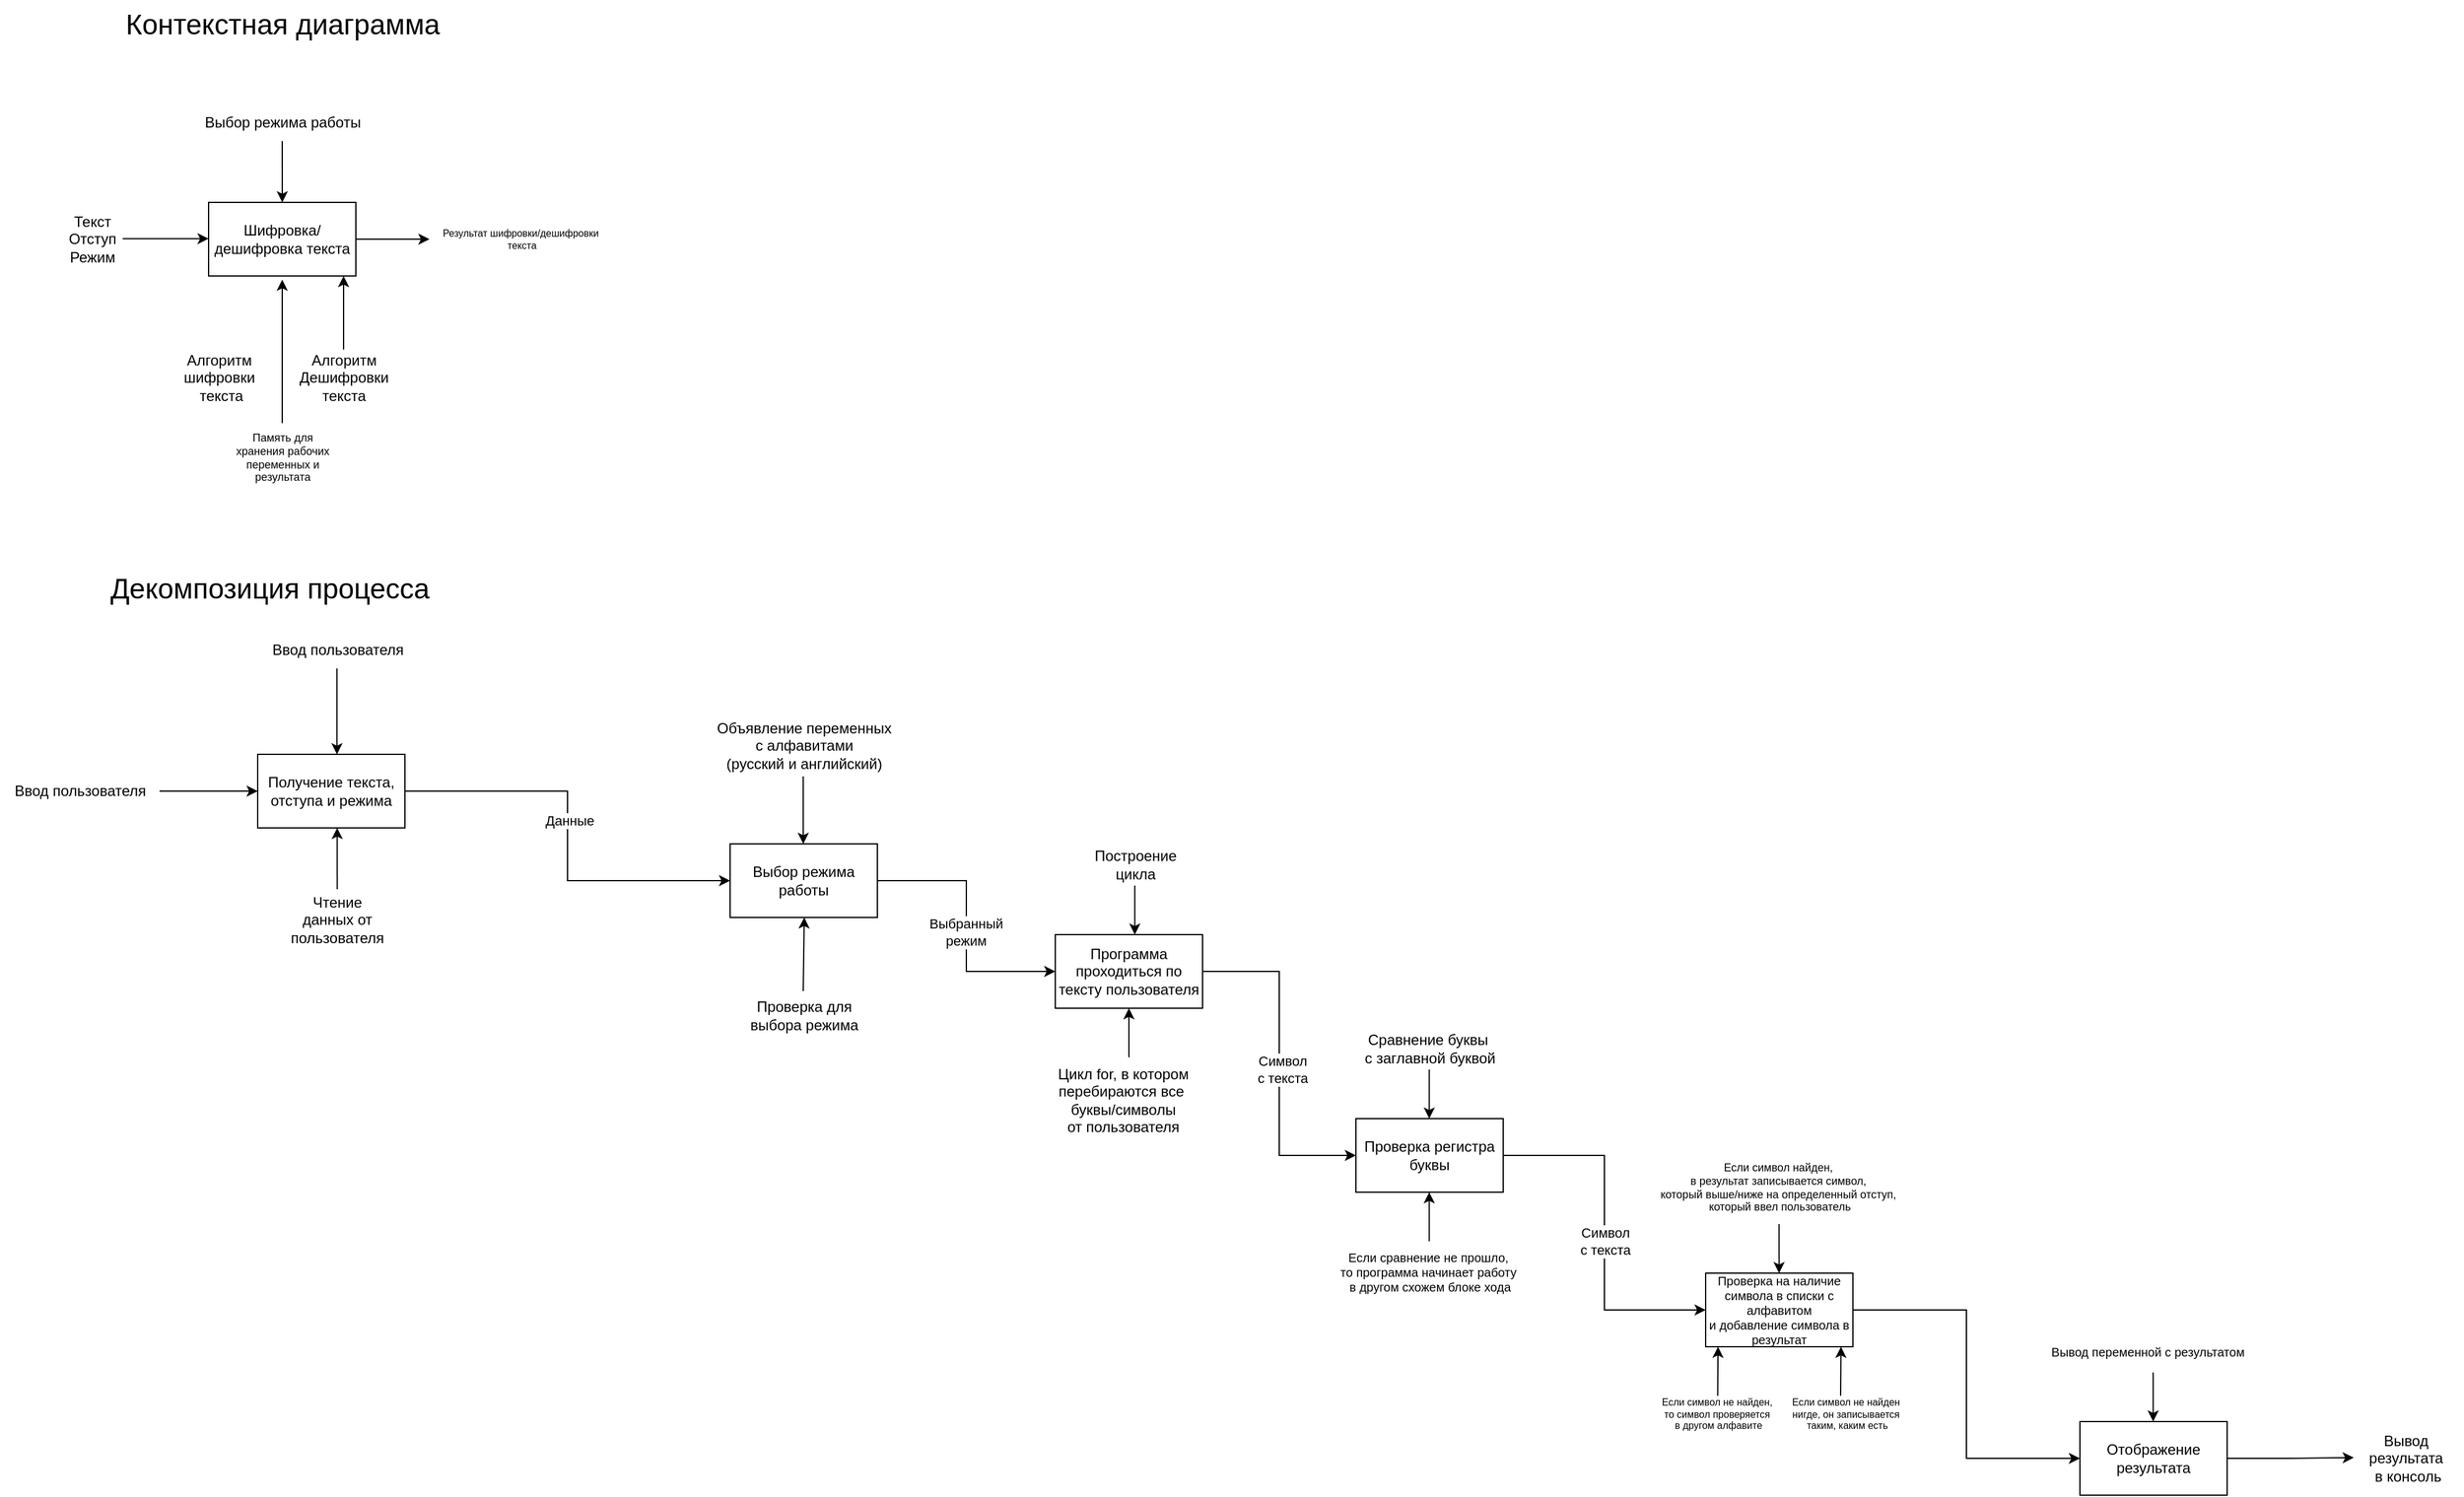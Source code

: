 <mxfile version="24.8.4">
  <diagram name="Страница — 1" id="i6U5Zhl4WnuqZG08Giuk">
    <mxGraphModel dx="719" dy="395" grid="1" gridSize="10" guides="1" tooltips="1" connect="1" arrows="1" fold="1" page="1" pageScale="1" pageWidth="827" pageHeight="1169" math="0" shadow="0">
      <root>
        <mxCell id="0" />
        <mxCell id="1" parent="0" />
        <mxCell id="CR9T_Th7rdDnl8kwBN-4-13" style="edgeStyle=orthogonalEdgeStyle;rounded=0;orthogonalLoop=1;jettySize=auto;html=1;" edge="1" parent="1" source="CR9T_Th7rdDnl8kwBN-4-1">
          <mxGeometry relative="1" as="geometry">
            <mxPoint x="370" y="230" as="targetPoint" />
          </mxGeometry>
        </mxCell>
        <mxCell id="CR9T_Th7rdDnl8kwBN-4-1" value="Шифровка/дешифровка текста" style="rounded=0;whiteSpace=wrap;html=1;" vertex="1" parent="1">
          <mxGeometry x="190" y="200" width="120" height="60" as="geometry" />
        </mxCell>
        <mxCell id="CR9T_Th7rdDnl8kwBN-4-4" value="" style="endArrow=classic;html=1;rounded=0;" edge="1" parent="1">
          <mxGeometry width="50" height="50" relative="1" as="geometry">
            <mxPoint x="120" y="229.58" as="sourcePoint" />
            <mxPoint x="190" y="229.58" as="targetPoint" />
          </mxGeometry>
        </mxCell>
        <mxCell id="CR9T_Th7rdDnl8kwBN-4-5" value="Текст&lt;div&gt;Отступ&lt;/div&gt;&lt;div&gt;Режим&lt;/div&gt;" style="text;html=1;align=center;verticalAlign=middle;resizable=0;points=[];autosize=1;strokeColor=none;fillColor=none;" vertex="1" parent="1">
          <mxGeometry x="65" y="200" width="60" height="60" as="geometry" />
        </mxCell>
        <mxCell id="CR9T_Th7rdDnl8kwBN-4-8" value="Алгоритм&amp;nbsp;&lt;div&gt;шифровки&amp;nbsp;&lt;div&gt;текста&lt;/div&gt;&lt;/div&gt;" style="text;html=1;align=center;verticalAlign=middle;resizable=0;points=[];autosize=1;strokeColor=none;fillColor=none;" vertex="1" parent="1">
          <mxGeometry x="160" y="313" width="80" height="60" as="geometry" />
        </mxCell>
        <mxCell id="CR9T_Th7rdDnl8kwBN-4-9" value="" style="endArrow=classic;html=1;rounded=0;entryX=0.75;entryY=1;entryDx=0;entryDy=0;" edge="1" parent="1">
          <mxGeometry width="50" height="50" relative="1" as="geometry">
            <mxPoint x="300" y="320" as="sourcePoint" />
            <mxPoint x="300" y="260" as="targetPoint" />
          </mxGeometry>
        </mxCell>
        <mxCell id="CR9T_Th7rdDnl8kwBN-4-10" value="Алгоритм&lt;div&gt;Дешифровки&lt;/div&gt;&lt;div&gt;текста&lt;/div&gt;" style="text;html=1;align=center;verticalAlign=middle;resizable=0;points=[];autosize=1;strokeColor=none;fillColor=none;" vertex="1" parent="1">
          <mxGeometry x="250" y="313" width="100" height="60" as="geometry" />
        </mxCell>
        <mxCell id="CR9T_Th7rdDnl8kwBN-4-11" value="" style="endArrow=classic;html=1;rounded=0;" edge="1" parent="1">
          <mxGeometry width="50" height="50" relative="1" as="geometry">
            <mxPoint x="250" y="380" as="sourcePoint" />
            <mxPoint x="250" y="263" as="targetPoint" />
          </mxGeometry>
        </mxCell>
        <mxCell id="CR9T_Th7rdDnl8kwBN-4-12" value="Память для&lt;div style=&quot;font-size: 9px;&quot;&gt;хранения рабочих&lt;/div&gt;&lt;div style=&quot;font-size: 9px;&quot;&gt;переменных и&lt;/div&gt;&lt;div style=&quot;font-size: 9px;&quot;&gt;результата&lt;/div&gt;" style="text;html=1;align=center;verticalAlign=middle;resizable=0;points=[];autosize=1;strokeColor=none;fillColor=none;fontSize=9;" vertex="1" parent="1">
          <mxGeometry x="200" y="378" width="100" height="60" as="geometry" />
        </mxCell>
        <mxCell id="CR9T_Th7rdDnl8kwBN-4-14" value="Результат шифровки/дешифровки&amp;nbsp;&lt;div style=&quot;font-size: 8px;&quot;&gt;текста&lt;/div&gt;" style="text;html=1;align=center;verticalAlign=middle;resizable=0;points=[];autosize=1;strokeColor=none;fillColor=none;fontSize=8;" vertex="1" parent="1">
          <mxGeometry x="370" y="215" width="150" height="30" as="geometry" />
        </mxCell>
        <mxCell id="CR9T_Th7rdDnl8kwBN-4-15" value="" style="endArrow=classic;html=1;rounded=0;entryX=0.417;entryY=0;entryDx=0;entryDy=0;entryPerimeter=0;" edge="1" parent="1">
          <mxGeometry width="50" height="50" relative="1" as="geometry">
            <mxPoint x="250" y="150" as="sourcePoint" />
            <mxPoint x="250.04" y="200" as="targetPoint" />
          </mxGeometry>
        </mxCell>
        <mxCell id="CR9T_Th7rdDnl8kwBN-4-16" value="Выбор режима работы" style="text;html=1;align=center;verticalAlign=middle;resizable=0;points=[];autosize=1;strokeColor=none;fillColor=none;" vertex="1" parent="1">
          <mxGeometry x="175" y="120" width="150" height="30" as="geometry" />
        </mxCell>
        <mxCell id="CR9T_Th7rdDnl8kwBN-4-17" value="Контекстная диаграмма" style="text;html=1;align=center;verticalAlign=middle;resizable=0;points=[];autosize=1;strokeColor=none;fillColor=none;fontSize=23;" vertex="1" parent="1">
          <mxGeometry x="110" y="35" width="280" height="40" as="geometry" />
        </mxCell>
        <mxCell id="CR9T_Th7rdDnl8kwBN-4-18" value="Декомпозиция процесса" style="text;html=1;align=center;verticalAlign=middle;whiteSpace=wrap;rounded=0;fontSize=23;" vertex="1" parent="1">
          <mxGeometry x="80" y="500" width="320" height="30" as="geometry" />
        </mxCell>
        <mxCell id="CR9T_Th7rdDnl8kwBN-4-27" style="edgeStyle=orthogonalEdgeStyle;rounded=0;orthogonalLoop=1;jettySize=auto;html=1;entryX=0;entryY=0.5;entryDx=0;entryDy=0;" edge="1" parent="1" source="CR9T_Th7rdDnl8kwBN-4-19" target="CR9T_Th7rdDnl8kwBN-4-29">
          <mxGeometry relative="1" as="geometry">
            <mxPoint x="510" y="680" as="targetPoint" />
          </mxGeometry>
        </mxCell>
        <mxCell id="CR9T_Th7rdDnl8kwBN-4-28" value="Данные" style="edgeLabel;html=1;align=center;verticalAlign=middle;resizable=0;points=[];" vertex="1" connectable="0" parent="CR9T_Th7rdDnl8kwBN-4-27">
          <mxGeometry x="-0.075" y="1" relative="1" as="geometry">
            <mxPoint as="offset" />
          </mxGeometry>
        </mxCell>
        <mxCell id="CR9T_Th7rdDnl8kwBN-4-19" value="Получение текста, отступа и режима" style="rounded=0;whiteSpace=wrap;html=1;" vertex="1" parent="1">
          <mxGeometry x="230" y="650" width="120" height="60" as="geometry" />
        </mxCell>
        <mxCell id="CR9T_Th7rdDnl8kwBN-4-20" value="" style="endArrow=classic;html=1;rounded=0;" edge="1" parent="1">
          <mxGeometry width="50" height="50" relative="1" as="geometry">
            <mxPoint x="150" y="680" as="sourcePoint" />
            <mxPoint x="230" y="680" as="targetPoint" />
          </mxGeometry>
        </mxCell>
        <mxCell id="CR9T_Th7rdDnl8kwBN-4-21" value="Ввод пользователя" style="text;html=1;align=center;verticalAlign=middle;resizable=0;points=[];autosize=1;strokeColor=none;fillColor=none;" vertex="1" parent="1">
          <mxGeometry x="20" y="665" width="130" height="30" as="geometry" />
        </mxCell>
        <mxCell id="CR9T_Th7rdDnl8kwBN-4-22" value="" style="endArrow=classic;html=1;rounded=0;" edge="1" parent="1">
          <mxGeometry width="50" height="50" relative="1" as="geometry">
            <mxPoint x="294.6" y="580" as="sourcePoint" />
            <mxPoint x="294.6" y="650" as="targetPoint" />
          </mxGeometry>
        </mxCell>
        <mxCell id="CR9T_Th7rdDnl8kwBN-4-23" value="Ввод пользователя" style="text;html=1;align=center;verticalAlign=middle;resizable=0;points=[];autosize=1;strokeColor=none;fillColor=none;" vertex="1" parent="1">
          <mxGeometry x="230" y="550" width="130" height="30" as="geometry" />
        </mxCell>
        <mxCell id="CR9T_Th7rdDnl8kwBN-4-24" value="Чтение данных от пользователя" style="text;html=1;align=center;verticalAlign=middle;whiteSpace=wrap;rounded=0;" vertex="1" parent="1">
          <mxGeometry x="265" y="770" width="60" height="30" as="geometry" />
        </mxCell>
        <mxCell id="CR9T_Th7rdDnl8kwBN-4-26" value="" style="endArrow=classic;html=1;rounded=0;entryX=0.583;entryY=1;entryDx=0;entryDy=0;entryPerimeter=0;" edge="1" parent="1">
          <mxGeometry width="50" height="50" relative="1" as="geometry">
            <mxPoint x="294.81" y="760" as="sourcePoint" />
            <mxPoint x="294.77" y="710.0" as="targetPoint" />
          </mxGeometry>
        </mxCell>
        <mxCell id="CR9T_Th7rdDnl8kwBN-4-77" style="edgeStyle=orthogonalEdgeStyle;rounded=0;orthogonalLoop=1;jettySize=auto;html=1;entryX=0;entryY=0.5;entryDx=0;entryDy=0;" edge="1" parent="1" source="CR9T_Th7rdDnl8kwBN-4-29" target="CR9T_Th7rdDnl8kwBN-4-41">
          <mxGeometry relative="1" as="geometry" />
        </mxCell>
        <mxCell id="CR9T_Th7rdDnl8kwBN-4-81" value="Выбранный&lt;div&gt;режим&lt;/div&gt;" style="edgeLabel;html=1;align=center;verticalAlign=middle;resizable=0;points=[];" vertex="1" connectable="0" parent="CR9T_Th7rdDnl8kwBN-4-77">
          <mxGeometry x="0.047" y="-1" relative="1" as="geometry">
            <mxPoint as="offset" />
          </mxGeometry>
        </mxCell>
        <mxCell id="CR9T_Th7rdDnl8kwBN-4-29" value="Выбор режима работы" style="rounded=0;whiteSpace=wrap;html=1;" vertex="1" parent="1">
          <mxGeometry x="615" y="723" width="120" height="60" as="geometry" />
        </mxCell>
        <mxCell id="CR9T_Th7rdDnl8kwBN-4-30" value="" style="endArrow=classic;html=1;rounded=0;" edge="1" parent="1">
          <mxGeometry width="50" height="50" relative="1" as="geometry">
            <mxPoint x="674.6" y="668" as="sourcePoint" />
            <mxPoint x="674.6" y="723" as="targetPoint" />
          </mxGeometry>
        </mxCell>
        <mxCell id="CR9T_Th7rdDnl8kwBN-4-31" value="Объявление переменных&lt;div&gt;с алфавитами&lt;/div&gt;&lt;div&gt;(русский и английский)&lt;/div&gt;" style="text;html=1;align=center;verticalAlign=middle;resizable=0;points=[];autosize=1;strokeColor=none;fillColor=none;" vertex="1" parent="1">
          <mxGeometry x="590" y="613" width="170" height="60" as="geometry" />
        </mxCell>
        <mxCell id="CR9T_Th7rdDnl8kwBN-4-32" value="" style="endArrow=classic;html=1;rounded=0;entryX=0.43;entryY=1.037;entryDx=0;entryDy=0;entryPerimeter=0;" edge="1" parent="1">
          <mxGeometry width="50" height="50" relative="1" as="geometry">
            <mxPoint x="674.6" y="843" as="sourcePoint" />
            <mxPoint x="675.4" y="783" as="targetPoint" />
          </mxGeometry>
        </mxCell>
        <mxCell id="CR9T_Th7rdDnl8kwBN-4-33" value="Проверка для&lt;div&gt;выбора режима&lt;/div&gt;" style="text;html=1;align=center;verticalAlign=middle;resizable=0;points=[];autosize=1;strokeColor=none;fillColor=none;" vertex="1" parent="1">
          <mxGeometry x="620" y="843" width="110" height="40" as="geometry" />
        </mxCell>
        <mxCell id="CR9T_Th7rdDnl8kwBN-4-78" style="edgeStyle=orthogonalEdgeStyle;rounded=0;orthogonalLoop=1;jettySize=auto;html=1;entryX=0;entryY=0.5;entryDx=0;entryDy=0;" edge="1" parent="1" source="CR9T_Th7rdDnl8kwBN-4-41" target="CR9T_Th7rdDnl8kwBN-4-47">
          <mxGeometry relative="1" as="geometry" />
        </mxCell>
        <mxCell id="CR9T_Th7rdDnl8kwBN-4-82" value="Символ&lt;div&gt;с текста&lt;/div&gt;" style="edgeLabel;html=1;align=center;verticalAlign=middle;resizable=0;points=[];" vertex="1" connectable="0" parent="CR9T_Th7rdDnl8kwBN-4-78">
          <mxGeometry x="0.037" y="2" relative="1" as="geometry">
            <mxPoint as="offset" />
          </mxGeometry>
        </mxCell>
        <mxCell id="CR9T_Th7rdDnl8kwBN-4-41" value="Программа проходиться по тексту пользователя" style="rounded=0;whiteSpace=wrap;html=1;" vertex="1" parent="1">
          <mxGeometry x="880" y="797" width="120" height="60" as="geometry" />
        </mxCell>
        <mxCell id="CR9T_Th7rdDnl8kwBN-4-42" value="" style="endArrow=classic;html=1;rounded=0;entryX=0.5;entryY=0;entryDx=0;entryDy=0;" edge="1" parent="1">
          <mxGeometry width="50" height="50" relative="1" as="geometry">
            <mxPoint x="944.79" y="757" as="sourcePoint" />
            <mxPoint x="944.79" y="797" as="targetPoint" />
          </mxGeometry>
        </mxCell>
        <mxCell id="CR9T_Th7rdDnl8kwBN-4-43" value="Построение&lt;div&gt;цикла&lt;/div&gt;" style="text;html=1;align=center;verticalAlign=middle;resizable=0;points=[];autosize=1;strokeColor=none;fillColor=none;" vertex="1" parent="1">
          <mxGeometry x="900" y="720" width="90" height="40" as="geometry" />
        </mxCell>
        <mxCell id="CR9T_Th7rdDnl8kwBN-4-44" value="" style="endArrow=classic;html=1;rounded=0;" edge="1" parent="1">
          <mxGeometry width="50" height="50" relative="1" as="geometry">
            <mxPoint x="940" y="897" as="sourcePoint" />
            <mxPoint x="940" y="857" as="targetPoint" />
          </mxGeometry>
        </mxCell>
        <mxCell id="CR9T_Th7rdDnl8kwBN-4-45" value="Цикл for, в котором&lt;div&gt;перебираются все&amp;nbsp;&lt;/div&gt;&lt;div&gt;буквы/символы&lt;/div&gt;&lt;div&gt;от пользователя&lt;/div&gt;" style="text;html=1;align=center;verticalAlign=middle;resizable=0;points=[];autosize=1;strokeColor=none;fillColor=none;" vertex="1" parent="1">
          <mxGeometry x="870" y="897" width="130" height="70" as="geometry" />
        </mxCell>
        <mxCell id="CR9T_Th7rdDnl8kwBN-4-79" style="edgeStyle=orthogonalEdgeStyle;rounded=0;orthogonalLoop=1;jettySize=auto;html=1;entryX=0;entryY=0.5;entryDx=0;entryDy=0;" edge="1" parent="1" source="CR9T_Th7rdDnl8kwBN-4-47" target="CR9T_Th7rdDnl8kwBN-4-60">
          <mxGeometry relative="1" as="geometry" />
        </mxCell>
        <mxCell id="CR9T_Th7rdDnl8kwBN-4-83" value="Символ&lt;div&gt;с текста&lt;/div&gt;" style="edgeLabel;html=1;align=center;verticalAlign=middle;resizable=0;points=[];" vertex="1" connectable="0" parent="CR9T_Th7rdDnl8kwBN-4-79">
          <mxGeometry x="0.044" relative="1" as="geometry">
            <mxPoint as="offset" />
          </mxGeometry>
        </mxCell>
        <mxCell id="CR9T_Th7rdDnl8kwBN-4-47" value="Проверка регистра буквы" style="rounded=0;whiteSpace=wrap;html=1;" vertex="1" parent="1">
          <mxGeometry x="1125" y="947" width="120" height="60" as="geometry" />
        </mxCell>
        <mxCell id="CR9T_Th7rdDnl8kwBN-4-48" value="" style="endArrow=classic;html=1;rounded=0;entryX=0.5;entryY=0;entryDx=0;entryDy=0;" edge="1" parent="1">
          <mxGeometry width="50" height="50" relative="1" as="geometry">
            <mxPoint x="1184.75" y="907" as="sourcePoint" />
            <mxPoint x="1184.75" y="947" as="targetPoint" />
          </mxGeometry>
        </mxCell>
        <mxCell id="CR9T_Th7rdDnl8kwBN-4-49" value="Сравнение буквы&amp;nbsp;&lt;div&gt;с заглавной буквой&lt;/div&gt;" style="text;html=1;align=center;verticalAlign=middle;resizable=0;points=[];autosize=1;strokeColor=none;fillColor=none;" vertex="1" parent="1">
          <mxGeometry x="1120" y="870" width="130" height="40" as="geometry" />
        </mxCell>
        <mxCell id="CR9T_Th7rdDnl8kwBN-4-51" value="" style="endArrow=classic;html=1;rounded=0;" edge="1" parent="1">
          <mxGeometry width="50" height="50" relative="1" as="geometry">
            <mxPoint x="1184.74" y="1047" as="sourcePoint" />
            <mxPoint x="1184.74" y="1007" as="targetPoint" />
          </mxGeometry>
        </mxCell>
        <mxCell id="CR9T_Th7rdDnl8kwBN-4-52" value="Если сравнение не прошло,&amp;nbsp;&lt;div&gt;то программа&amp;nbsp;&lt;span style=&quot;background-color: initial;&quot;&gt;начинает работу&amp;nbsp;&lt;/span&gt;&lt;/div&gt;&lt;div&gt;&lt;span style=&quot;background-color: initial;&quot;&gt;в другом схожем блоке хода&lt;/span&gt;&lt;/div&gt;" style="text;html=1;align=center;verticalAlign=middle;resizable=0;points=[];autosize=1;strokeColor=none;fillColor=none;fontSize=10;" vertex="1" parent="1">
          <mxGeometry x="1100" y="1047" width="170" height="50" as="geometry" />
        </mxCell>
        <mxCell id="CR9T_Th7rdDnl8kwBN-4-80" style="edgeStyle=orthogonalEdgeStyle;rounded=0;orthogonalLoop=1;jettySize=auto;html=1;entryX=0;entryY=0.5;entryDx=0;entryDy=0;" edge="1" parent="1" source="CR9T_Th7rdDnl8kwBN-4-60" target="CR9T_Th7rdDnl8kwBN-4-69">
          <mxGeometry relative="1" as="geometry" />
        </mxCell>
        <mxCell id="CR9T_Th7rdDnl8kwBN-4-60" value="Проверка на наличие символа в списки с алфавитом&lt;div style=&quot;font-size: 10px;&quot;&gt;и добавление символа в результат&lt;/div&gt;" style="rounded=0;whiteSpace=wrap;html=1;fontSize=10;" vertex="1" parent="1">
          <mxGeometry x="1410" y="1073" width="120" height="60" as="geometry" />
        </mxCell>
        <mxCell id="CR9T_Th7rdDnl8kwBN-4-61" value="" style="endArrow=classic;html=1;rounded=0;entryX=0.417;entryY=0;entryDx=0;entryDy=0;entryPerimeter=0;" edge="1" parent="1">
          <mxGeometry width="50" height="50" relative="1" as="geometry">
            <mxPoint x="1469.8" y="1033" as="sourcePoint" />
            <mxPoint x="1469.84" y="1073" as="targetPoint" />
          </mxGeometry>
        </mxCell>
        <mxCell id="CR9T_Th7rdDnl8kwBN-4-62" value="Если символ найден,&amp;nbsp;&lt;div style=&quot;font-size: 9px;&quot;&gt;в результат записывается символ,&amp;nbsp;&lt;/div&gt;&lt;div style=&quot;font-size: 9px;&quot;&gt;который выше/ниже на определенный отступ,&amp;nbsp;&lt;/div&gt;&lt;div style=&quot;font-size: 9px;&quot;&gt;который ввел пользователь&lt;/div&gt;" style="text;html=1;align=center;verticalAlign=middle;resizable=0;points=[];autosize=1;strokeColor=none;fillColor=none;fontSize=9;" vertex="1" parent="1">
          <mxGeometry x="1360" y="973" width="220" height="60" as="geometry" />
        </mxCell>
        <mxCell id="CR9T_Th7rdDnl8kwBN-4-63" value="" style="endArrow=classic;html=1;rounded=0;entryX=0.5;entryY=1;entryDx=0;entryDy=0;" edge="1" parent="1">
          <mxGeometry width="50" height="50" relative="1" as="geometry">
            <mxPoint x="1419.8" y="1173" as="sourcePoint" />
            <mxPoint x="1420.09" y="1133" as="targetPoint" />
          </mxGeometry>
        </mxCell>
        <mxCell id="CR9T_Th7rdDnl8kwBN-4-64" value="Если символ не найден,&amp;nbsp;&lt;div style=&quot;font-size: 8px;&quot;&gt;то символ проверяется&amp;nbsp;&lt;/div&gt;&lt;div style=&quot;font-size: 8px;&quot;&gt;в другом алфавите&lt;/div&gt;" style="text;html=1;align=center;verticalAlign=middle;resizable=0;points=[];autosize=1;strokeColor=none;fillColor=none;fontSize=8;" vertex="1" parent="1">
          <mxGeometry x="1360" y="1168" width="120" height="40" as="geometry" />
        </mxCell>
        <mxCell id="CR9T_Th7rdDnl8kwBN-4-66" value="" style="endArrow=classic;html=1;rounded=0;entryX=0.5;entryY=1;entryDx=0;entryDy=0;" edge="1" parent="1">
          <mxGeometry width="50" height="50" relative="1" as="geometry">
            <mxPoint x="1520" y="1173" as="sourcePoint" />
            <mxPoint x="1520.29" y="1133" as="targetPoint" />
          </mxGeometry>
        </mxCell>
        <mxCell id="CR9T_Th7rdDnl8kwBN-4-67" value="Если символ не найден&amp;nbsp;&lt;div style=&quot;font-size: 8px;&quot;&gt;нигде,&amp;nbsp;&lt;span style=&quot;background-color: initial; font-size: 8px;&quot;&gt;он записывается&amp;nbsp;&lt;/span&gt;&lt;/div&gt;&lt;div style=&quot;font-size: 8px;&quot;&gt;&lt;span style=&quot;background-color: initial; font-size: 8px;&quot;&gt;таким, каким есть&lt;/span&gt;&lt;/div&gt;" style="text;html=1;align=center;verticalAlign=middle;resizable=0;points=[];autosize=1;strokeColor=none;fillColor=none;fontSize=8;" vertex="1" parent="1">
          <mxGeometry x="1470" y="1168" width="110" height="40" as="geometry" />
        </mxCell>
        <mxCell id="CR9T_Th7rdDnl8kwBN-4-75" style="edgeStyle=orthogonalEdgeStyle;rounded=0;orthogonalLoop=1;jettySize=auto;html=1;entryX=0.013;entryY=0.49;entryDx=0;entryDy=0;entryPerimeter=0;" edge="1" parent="1" source="CR9T_Th7rdDnl8kwBN-4-69" target="CR9T_Th7rdDnl8kwBN-4-76">
          <mxGeometry relative="1" as="geometry">
            <mxPoint x="1950" y="1224" as="targetPoint" />
          </mxGeometry>
        </mxCell>
        <mxCell id="CR9T_Th7rdDnl8kwBN-4-69" value="Отображение результата" style="rounded=0;whiteSpace=wrap;html=1;" vertex="1" parent="1">
          <mxGeometry x="1715" y="1194" width="120" height="60" as="geometry" />
        </mxCell>
        <mxCell id="CR9T_Th7rdDnl8kwBN-4-72" value="" style="endArrow=classic;html=1;rounded=0;entryX=0.417;entryY=0;entryDx=0;entryDy=0;entryPerimeter=0;" edge="1" parent="1">
          <mxGeometry width="50" height="50" relative="1" as="geometry">
            <mxPoint x="1774.67" y="1154" as="sourcePoint" />
            <mxPoint x="1774.71" y="1194" as="targetPoint" />
          </mxGeometry>
        </mxCell>
        <mxCell id="CR9T_Th7rdDnl8kwBN-4-73" value="Вывод переменной с результатом" style="text;html=1;align=center;verticalAlign=middle;resizable=0;points=[];autosize=1;strokeColor=none;fillColor=none;fontSize=10;" vertex="1" parent="1">
          <mxGeometry x="1680" y="1122" width="180" height="30" as="geometry" />
        </mxCell>
        <mxCell id="CR9T_Th7rdDnl8kwBN-4-76" value="Вывод&amp;nbsp;&lt;div&gt;результата&amp;nbsp;&lt;/div&gt;&lt;div&gt;в консоль&lt;/div&gt;" style="text;html=1;align=center;verticalAlign=middle;resizable=0;points=[];autosize=1;strokeColor=none;fillColor=none;" vertex="1" parent="1">
          <mxGeometry x="1937" y="1194" width="90" height="60" as="geometry" />
        </mxCell>
      </root>
    </mxGraphModel>
  </diagram>
</mxfile>
